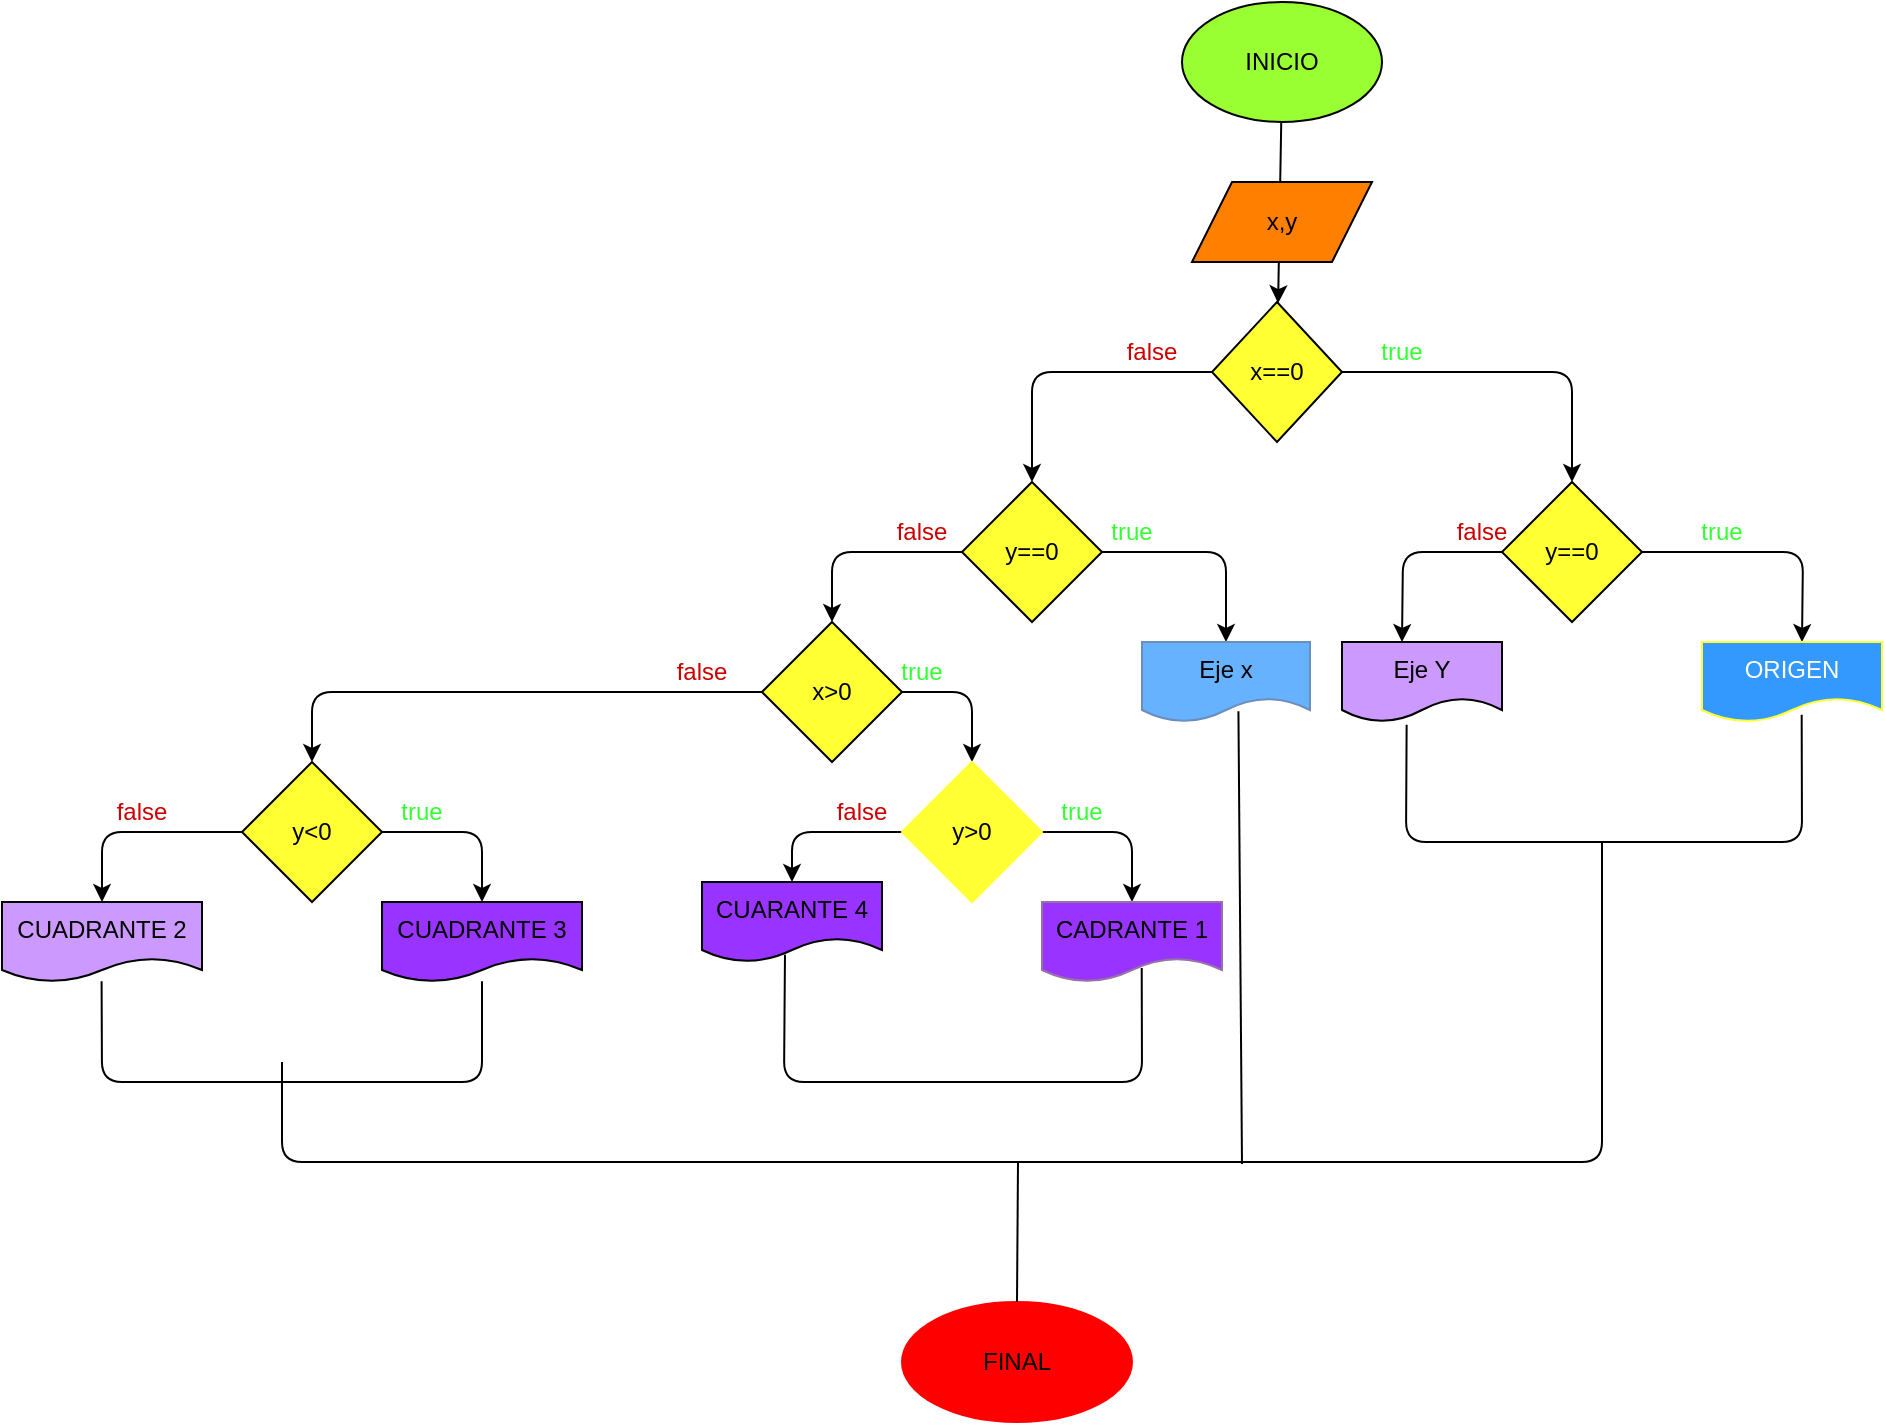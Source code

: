 <mxfile>
    <diagram id="6eBe2NG_Hpl9Vj3wN6Bc" name="Página-1">
        <mxGraphModel dx="1261" dy="306" grid="1" gridSize="10" guides="1" tooltips="1" connect="1" arrows="1" fold="1" page="1" pageScale="1" pageWidth="827" pageHeight="1169" math="0" shadow="0">
            <root>
                <mxCell id="0"/>
                <mxCell id="1" parent="0"/>
                <mxCell id="28" value="" style="edgeStyle=none;html=1;" edge="1" parent="1" source="2" target="5">
                    <mxGeometry relative="1" as="geometry"/>
                </mxCell>
                <mxCell id="2" value="&lt;font color=&quot;#000000&quot;&gt;INICIO&lt;/font&gt;" style="ellipse;whiteSpace=wrap;html=1;fillColor=#99FF33;" parent="1" vertex="1">
                    <mxGeometry x="190" y="20" width="100" height="60" as="geometry"/>
                </mxCell>
                <mxCell id="4" value="&lt;font color=&quot;#000000&quot;&gt;x,y&lt;/font&gt;" style="shape=parallelogram;perimeter=parallelogramPerimeter;whiteSpace=wrap;html=1;fixedSize=1;fillColor=#FF8000;" parent="1" vertex="1">
                    <mxGeometry x="195" y="110" width="90" height="40" as="geometry"/>
                </mxCell>
                <mxCell id="29" style="edgeStyle=orthogonalEdgeStyle;html=1;exitX=1;exitY=0.5;exitDx=0;exitDy=0;entryX=0.5;entryY=0;entryDx=0;entryDy=0;" edge="1" parent="1" source="5" target="8">
                    <mxGeometry relative="1" as="geometry"/>
                </mxCell>
                <mxCell id="47" style="edgeStyle=orthogonalEdgeStyle;html=1;exitX=0;exitY=0.5;exitDx=0;exitDy=0;fontColor=#000000;" edge="1" parent="1" source="5" target="9">
                    <mxGeometry relative="1" as="geometry"/>
                </mxCell>
                <mxCell id="5" value="&lt;font color=&quot;#000000&quot;&gt;x==0&lt;/font&gt;" style="rhombus;whiteSpace=wrap;html=1;fillColor=#FFFF33;" parent="1" vertex="1">
                    <mxGeometry x="205" y="170" width="65" height="70" as="geometry"/>
                </mxCell>
                <mxCell id="30" style="edgeStyle=orthogonalEdgeStyle;html=1;exitX=0;exitY=0.5;exitDx=0;exitDy=0;" edge="1" parent="1" source="8">
                    <mxGeometry relative="1" as="geometry">
                        <mxPoint x="300" y="340" as="targetPoint"/>
                    </mxGeometry>
                </mxCell>
                <mxCell id="31" style="edgeStyle=orthogonalEdgeStyle;html=1;exitX=1;exitY=0.5;exitDx=0;exitDy=0;entryX=0.5;entryY=0;entryDx=0;entryDy=0;" edge="1" parent="1" source="8">
                    <mxGeometry relative="1" as="geometry">
                        <mxPoint x="500" y="340" as="targetPoint"/>
                    </mxGeometry>
                </mxCell>
                <mxCell id="8" value="&lt;font color=&quot;#000000&quot;&gt;y==0&lt;/font&gt;" style="rhombus;whiteSpace=wrap;html=1;fillColor=#FFFF33;" parent="1" vertex="1">
                    <mxGeometry x="350" y="260" width="70" height="70" as="geometry"/>
                </mxCell>
                <mxCell id="32" style="edgeStyle=orthogonalEdgeStyle;html=1;exitX=1;exitY=0.5;exitDx=0;exitDy=0;entryX=0.5;entryY=0;entryDx=0;entryDy=0;" edge="1" parent="1" source="9" target="13">
                    <mxGeometry relative="1" as="geometry"/>
                </mxCell>
                <mxCell id="33" style="edgeStyle=orthogonalEdgeStyle;html=1;exitX=0;exitY=0.5;exitDx=0;exitDy=0;entryX=0.5;entryY=0;entryDx=0;entryDy=0;" edge="1" parent="1" source="9" target="14">
                    <mxGeometry relative="1" as="geometry"/>
                </mxCell>
                <mxCell id="9" value="&lt;font color=&quot;#000000&quot;&gt;y==0&lt;/font&gt;" style="rhombus;whiteSpace=wrap;html=1;fillColor=#FFFF33;" parent="1" vertex="1">
                    <mxGeometry x="80" y="260" width="70" height="70" as="geometry"/>
                </mxCell>
                <mxCell id="11" value="Eje Y" style="shape=document;whiteSpace=wrap;html=1;boundedLbl=1;fillColor=#CC99FF;" parent="1" vertex="1">
                    <mxGeometry x="270" y="340" width="80" height="40" as="geometry"/>
                </mxCell>
                <mxCell id="13" value="Eje x" style="shape=document;whiteSpace=wrap;html=1;boundedLbl=1;fillColor=#66B2FF;strokeColor=#6c8ebf;" parent="1" vertex="1">
                    <mxGeometry x="170" y="340" width="84" height="40" as="geometry"/>
                </mxCell>
                <mxCell id="34" style="edgeStyle=orthogonalEdgeStyle;html=1;exitX=1;exitY=0.5;exitDx=0;exitDy=0;entryX=0.5;entryY=0;entryDx=0;entryDy=0;" edge="1" parent="1" source="14" target="15">
                    <mxGeometry relative="1" as="geometry"/>
                </mxCell>
                <mxCell id="68" style="edgeStyle=orthogonalEdgeStyle;html=1;exitX=0;exitY=0.5;exitDx=0;exitDy=0;entryX=0.5;entryY=0;entryDx=0;entryDy=0;fontColor=#CC0000;" edge="1" parent="1" source="14" target="22">
                    <mxGeometry relative="1" as="geometry"/>
                </mxCell>
                <mxCell id="14" value="&lt;font color=&quot;#000000&quot;&gt;x&amp;gt;0&lt;/font&gt;" style="rhombus;whiteSpace=wrap;html=1;fillColor=#FFFF33;" parent="1" vertex="1">
                    <mxGeometry x="-20" y="330" width="70" height="70" as="geometry"/>
                </mxCell>
                <mxCell id="35" style="edgeStyle=orthogonalEdgeStyle;html=1;exitX=0;exitY=0.5;exitDx=0;exitDy=0;entryX=0.5;entryY=0;entryDx=0;entryDy=0;" edge="1" parent="1" source="15" target="18">
                    <mxGeometry relative="1" as="geometry"/>
                </mxCell>
                <mxCell id="36" style="edgeStyle=orthogonalEdgeStyle;html=1;exitX=1;exitY=0.5;exitDx=0;exitDy=0;entryX=0.5;entryY=0;entryDx=0;entryDy=0;" edge="1" parent="1" source="15" target="17">
                    <mxGeometry relative="1" as="geometry"/>
                </mxCell>
                <mxCell id="15" value="&lt;font color=&quot;#000000&quot;&gt;y&amp;gt;0&lt;/font&gt;" style="rhombus;whiteSpace=wrap;html=1;fillColor=#FFFF33;strokeColor=#FFFF33;" parent="1" vertex="1">
                    <mxGeometry x="50" y="400" width="70" height="70" as="geometry"/>
                </mxCell>
                <mxCell id="17" value="CADRANTE 1" style="shape=document;whiteSpace=wrap;html=1;boundedLbl=1;fillColor=#9933FF;strokeColor=#9673a6;" parent="1" vertex="1">
                    <mxGeometry x="120" y="470" width="90" height="40" as="geometry"/>
                </mxCell>
                <mxCell id="18" value="CUARANTE 4" style="shape=document;whiteSpace=wrap;html=1;boundedLbl=1;fillColor=#9933FF;" parent="1" vertex="1">
                    <mxGeometry x="-50" y="460" width="90" height="40" as="geometry"/>
                </mxCell>
                <mxCell id="20" value="CUADRANTE 3" style="shape=document;whiteSpace=wrap;html=1;boundedLbl=1;fillColor=#9933FF;" vertex="1" parent="1">
                    <mxGeometry x="-210" y="470" width="100" height="40" as="geometry"/>
                </mxCell>
                <mxCell id="21" value="CUADRANTE 2" style="shape=document;whiteSpace=wrap;html=1;boundedLbl=1;fillColor=#CC99FF;" vertex="1" parent="1">
                    <mxGeometry x="-400" y="470" width="100" height="40" as="geometry"/>
                </mxCell>
                <mxCell id="39" style="edgeStyle=orthogonalEdgeStyle;html=1;exitX=1;exitY=0.5;exitDx=0;exitDy=0;" edge="1" parent="1" source="22" target="20">
                    <mxGeometry relative="1" as="geometry"/>
                </mxCell>
                <mxCell id="52" style="edgeStyle=orthogonalEdgeStyle;html=1;exitX=0;exitY=0.5;exitDx=0;exitDy=0;fontColor=#CC0000;entryX=0.5;entryY=0;entryDx=0;entryDy=0;" edge="1" parent="1" source="22" target="21">
                    <mxGeometry relative="1" as="geometry">
                        <mxPoint x="-310" y="430" as="targetPoint"/>
                    </mxGeometry>
                </mxCell>
                <mxCell id="22" value="&lt;font color=&quot;#000000&quot;&gt;y&amp;lt;0&lt;/font&gt;" style="rhombus;whiteSpace=wrap;html=1;fillColor=#FFFF33;" vertex="1" parent="1">
                    <mxGeometry x="-280" y="400" width="70" height="70" as="geometry"/>
                </mxCell>
                <mxCell id="23" value="&lt;font color=&quot;#000000&quot;&gt;FINAL&lt;/font&gt;" style="ellipse;whiteSpace=wrap;html=1;fillColor=#FF0000;strokeColor=#FF0000;" vertex="1" parent="1">
                    <mxGeometry x="50" y="670" width="115" height="60" as="geometry"/>
                </mxCell>
                <mxCell id="41" value="" style="endArrow=none;html=1;exitX=0.498;exitY=0.992;exitDx=0;exitDy=0;exitPerimeter=0;entryX=0.5;entryY=0.992;entryDx=0;entryDy=0;entryPerimeter=0;" edge="1" parent="1" source="21" target="20">
                    <mxGeometry width="50" height="50" relative="1" as="geometry">
                        <mxPoint x="-280" y="630" as="sourcePoint"/>
                        <mxPoint x="-160" y="560" as="targetPoint"/>
                        <Array as="points">
                            <mxPoint x="-350" y="560"/>
                            <mxPoint x="-160" y="560"/>
                        </Array>
                    </mxGeometry>
                </mxCell>
                <mxCell id="42" value="" style="endArrow=none;html=1;exitX=0.461;exitY=0.909;exitDx=0;exitDy=0;exitPerimeter=0;entryX=0.554;entryY=0.825;entryDx=0;entryDy=0;entryPerimeter=0;" edge="1" parent="1" source="18" target="17">
                    <mxGeometry width="50" height="50" relative="1" as="geometry">
                        <mxPoint x="-10" y="540" as="sourcePoint"/>
                        <mxPoint x="40" y="490" as="targetPoint"/>
                        <Array as="points">
                            <mxPoint x="-9" y="560"/>
                            <mxPoint x="170" y="560"/>
                        </Array>
                    </mxGeometry>
                </mxCell>
                <mxCell id="43" value="" style="endArrow=none;html=1;exitX=0.404;exitY=1.034;exitDx=0;exitDy=0;exitPerimeter=0;entryX=0.498;entryY=0.909;entryDx=0;entryDy=0;entryPerimeter=0;" edge="1" parent="1" source="11">
                    <mxGeometry width="50" height="50" relative="1" as="geometry">
                        <mxPoint x="350" y="500" as="sourcePoint"/>
                        <mxPoint x="499.84" y="376.36" as="targetPoint"/>
                        <Array as="points">
                            <mxPoint x="302" y="440"/>
                            <mxPoint x="500" y="440"/>
                        </Array>
                    </mxGeometry>
                </mxCell>
                <mxCell id="44" value="" style="endArrow=none;html=1;" edge="1" parent="1">
                    <mxGeometry width="50" height="50" relative="1" as="geometry">
                        <mxPoint x="-260" y="550" as="sourcePoint"/>
                        <mxPoint x="400" y="440" as="targetPoint"/>
                        <Array as="points">
                            <mxPoint x="-260" y="600"/>
                            <mxPoint x="400" y="600"/>
                        </Array>
                    </mxGeometry>
                </mxCell>
                <mxCell id="45" value="" style="endArrow=none;html=1;entryX=0.574;entryY=0.867;entryDx=0;entryDy=0;entryPerimeter=0;" edge="1" parent="1" target="13">
                    <mxGeometry width="50" height="50" relative="1" as="geometry">
                        <mxPoint x="220" y="601" as="sourcePoint"/>
                        <mxPoint x="290" y="326.667" as="targetPoint"/>
                    </mxGeometry>
                </mxCell>
                <mxCell id="46" value="" style="endArrow=none;html=1;exitX=0.5;exitY=0;exitDx=0;exitDy=0;" edge="1" parent="1" source="23">
                    <mxGeometry width="50" height="50" relative="1" as="geometry">
                        <mxPoint x="110" y="540" as="sourcePoint"/>
                        <mxPoint x="108" y="600" as="targetPoint"/>
                    </mxGeometry>
                </mxCell>
                <mxCell id="48" value="&lt;font color=&quot;#ffffff&quot;&gt;ORIGEN&lt;/font&gt;" style="shape=document;whiteSpace=wrap;html=1;boundedLbl=1;strokeColor=#FFFF33;fontColor=#000000;fillColor=#3399FF;" vertex="1" parent="1">
                    <mxGeometry x="450" y="340" width="90" height="40" as="geometry"/>
                </mxCell>
                <mxCell id="49" value="&lt;font color=&quot;#33ff33&quot;&gt;true&lt;/font&gt;" style="text;html=1;strokeColor=none;fillColor=none;align=center;verticalAlign=middle;whiteSpace=wrap;rounded=0;fontColor=#000000;" vertex="1" parent="1">
                    <mxGeometry x="-220" y="410" width="60" height="30" as="geometry"/>
                </mxCell>
                <mxCell id="53" value="false" style="text;html=1;strokeColor=none;fillColor=none;align=center;verticalAlign=middle;whiteSpace=wrap;rounded=0;fontColor=#CC0000;" vertex="1" parent="1">
                    <mxGeometry x="-360" y="410" width="60" height="30" as="geometry"/>
                </mxCell>
                <mxCell id="54" value="false" style="text;html=1;strokeColor=none;fillColor=none;align=center;verticalAlign=middle;whiteSpace=wrap;rounded=0;fontColor=#CC0000;" vertex="1" parent="1">
                    <mxGeometry x="310" y="270" width="60" height="30" as="geometry"/>
                </mxCell>
                <mxCell id="55" value="false" style="text;html=1;strokeColor=none;fillColor=none;align=center;verticalAlign=middle;whiteSpace=wrap;rounded=0;fontColor=#CC0000;" vertex="1" parent="1">
                    <mxGeometry x="145" y="180" width="60" height="30" as="geometry"/>
                </mxCell>
                <mxCell id="56" value="false" style="text;html=1;strokeColor=none;fillColor=none;align=center;verticalAlign=middle;whiteSpace=wrap;rounded=0;fontColor=#CC0000;" vertex="1" parent="1">
                    <mxGeometry x="30" y="270" width="60" height="30" as="geometry"/>
                </mxCell>
                <mxCell id="57" value="false" style="text;html=1;strokeColor=none;fillColor=none;align=center;verticalAlign=middle;whiteSpace=wrap;rounded=0;fontColor=#CC0000;" vertex="1" parent="1">
                    <mxGeometry y="410" width="60" height="30" as="geometry"/>
                </mxCell>
                <mxCell id="58" value="false" style="text;html=1;strokeColor=none;fillColor=none;align=center;verticalAlign=middle;whiteSpace=wrap;rounded=0;fontColor=#CC0000;" vertex="1" parent="1">
                    <mxGeometry x="-80" y="340" width="60" height="30" as="geometry"/>
                </mxCell>
                <mxCell id="59" value="&lt;font color=&quot;#33ff33&quot;&gt;true&lt;/font&gt;" style="text;html=1;strokeColor=none;fillColor=none;align=center;verticalAlign=middle;whiteSpace=wrap;rounded=0;fontColor=#000000;" vertex="1" parent="1">
                    <mxGeometry x="270" y="180" width="60" height="30" as="geometry"/>
                </mxCell>
                <mxCell id="60" value="&lt;font color=&quot;#33ff33&quot;&gt;true&lt;/font&gt;" style="text;html=1;strokeColor=none;fillColor=none;align=center;verticalAlign=middle;whiteSpace=wrap;rounded=0;fontColor=#000000;" vertex="1" parent="1">
                    <mxGeometry x="430" y="270" width="60" height="30" as="geometry"/>
                </mxCell>
                <mxCell id="61" value="&lt;font color=&quot;#33ff33&quot;&gt;true&lt;/font&gt;" style="text;html=1;strokeColor=none;fillColor=none;align=center;verticalAlign=middle;whiteSpace=wrap;rounded=0;fontColor=#000000;" vertex="1" parent="1">
                    <mxGeometry x="135" y="270" width="60" height="30" as="geometry"/>
                </mxCell>
                <mxCell id="62" value="&lt;font color=&quot;#33ff33&quot;&gt;true&lt;/font&gt;" style="text;html=1;strokeColor=none;fillColor=none;align=center;verticalAlign=middle;whiteSpace=wrap;rounded=0;fontColor=#000000;" vertex="1" parent="1">
                    <mxGeometry x="30" y="340" width="60" height="30" as="geometry"/>
                </mxCell>
                <mxCell id="63" value="&lt;font color=&quot;#33ff33&quot;&gt;true&lt;/font&gt;" style="text;html=1;strokeColor=none;fillColor=none;align=center;verticalAlign=middle;whiteSpace=wrap;rounded=0;fontColor=#000000;" vertex="1" parent="1">
                    <mxGeometry x="110" y="410" width="60" height="30" as="geometry"/>
                </mxCell>
            </root>
        </mxGraphModel>
    </diagram>
</mxfile>